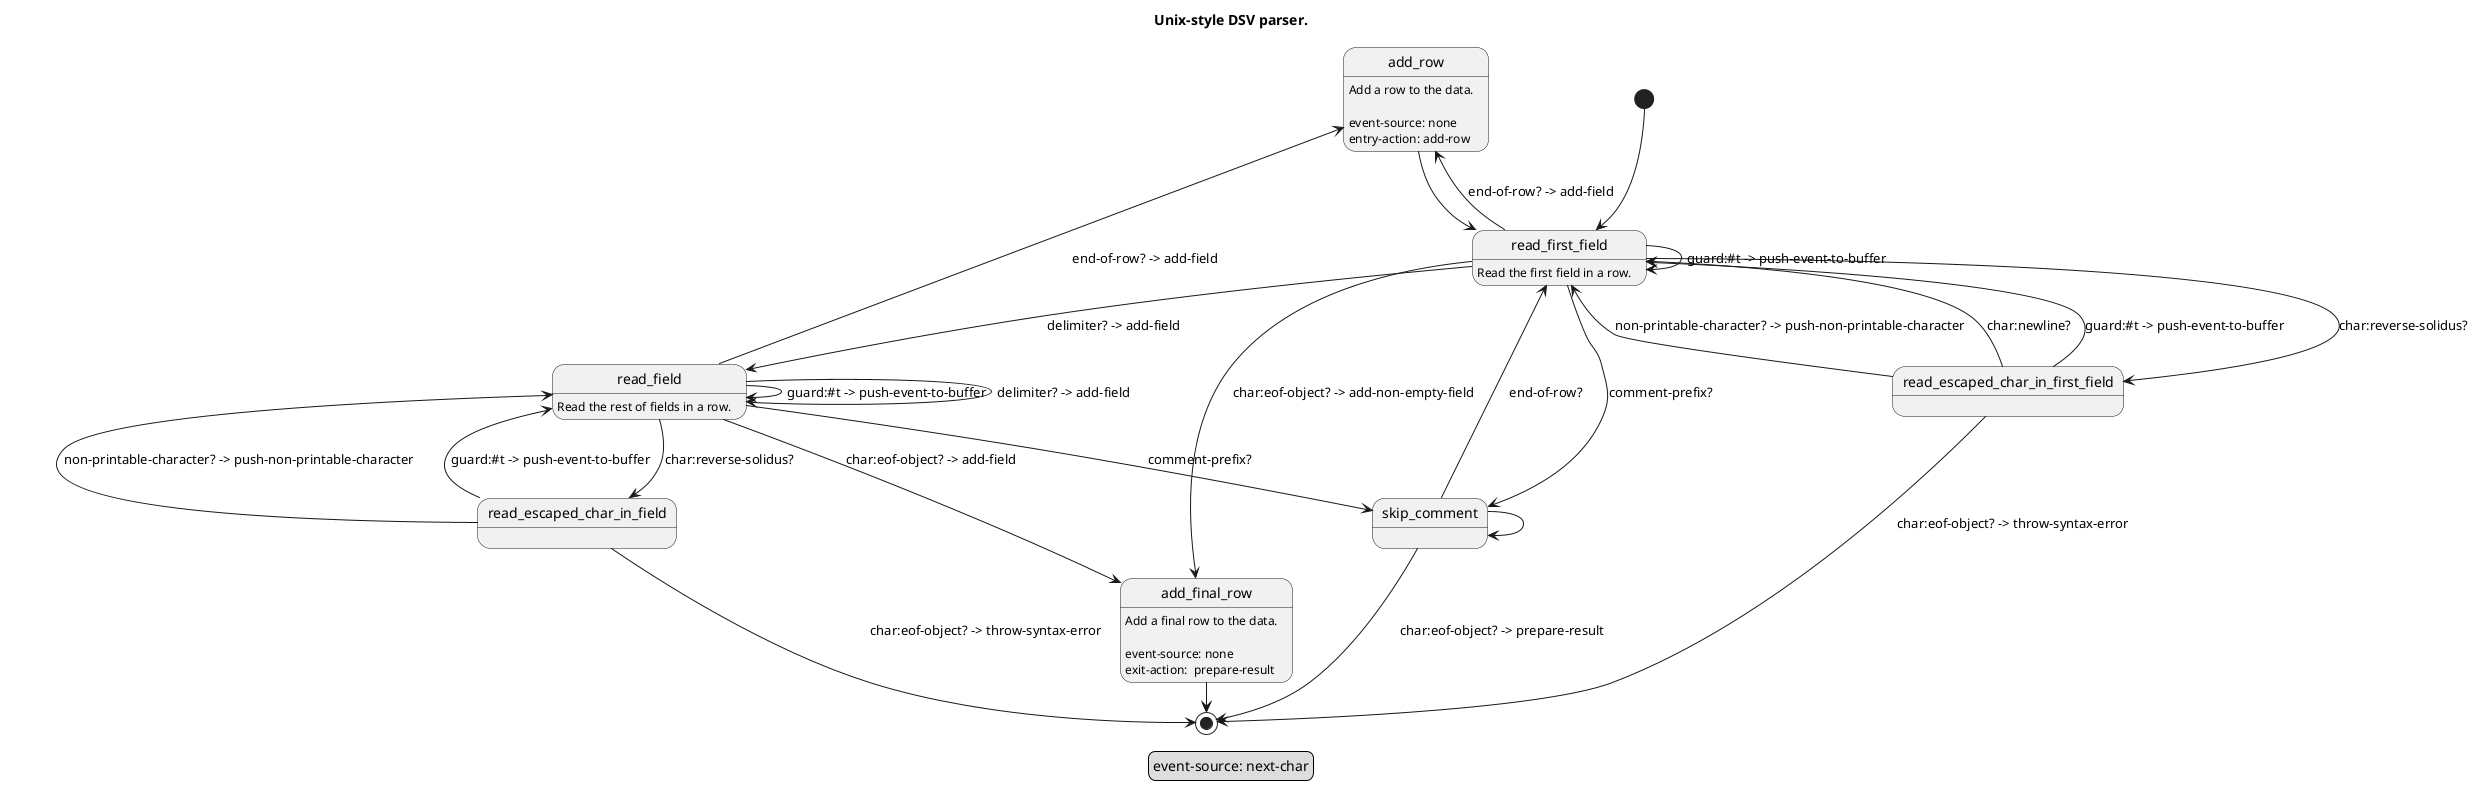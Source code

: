@startuml

' Copyright (C) 2023 Artyom V. Poptsov <poptsov.artyom@gmail.com>
'
' This program is free software: you can redistribute it and/or modify
' it under the terms of the GNU General Public License as published by
' the Free Software Foundation, either version 3 of the License, or
' (at your option) any later version.
'
' The program is distributed in the hope that it will be useful,
' but WITHOUT ANY WARRANTY; without even the implied warranty of
' MERCHANTABILITY or FITNESS FOR A PARTICULAR PURPOSE.  See the
' GNU General Public License for more details.
'
' You should have received a copy of the GNU General Public License
' along with the program.  If not, see <http://www.gnu.org/licenses/>.


title Unix-style DSV parser.

legend
event-source: next-char
endlegend

[*] --> read_first_field

read_first_field: Read the first field in a row.
read_first_field --> add_final_row:                    char:eof-object? -> add-non-empty-field
read_first_field --> skip_comment:                     comment-prefix?
read_first_field --> add_row:                          end-of-row? -> add-field
read_first_field --> read_field:                       delimiter? -> add-field
read_first_field --> read_escaped_char_in_first_field: char:reverse-solidus?
read_first_field ->  read_first_field:                 guard:#t -> push-event-to-buffer

add_row: Add a row to the data.
add_row:
add_row: event-source: none
add_row: entry-action: add-row
add_row -> read_first_field

add_final_row: Add a final row to the data.
add_final_row:
add_final_row: event-source: none
add_final_row: exit-action:  prepare-result
add_final_row -> [*]: stanza-empty?
add_final_row -> [*]: guard:#t -> add-row


read_field: Read the rest of fields in a row.
read_field --> add_final_row:              char:eof-object? -> add-field
read_field --> skip_comment:               comment-prefix?
read_field --> add_row:                    end-of-row? -> add-field
read_field --> read_field:                 delimiter? -> add-field
read_field --> read_escaped_char_in_field: char:reverse-solidus?
read_field ->  read_field:                 guard:#t -> push-event-to-buffer

skip_comment --> [*]:              char:eof-object? -> prepare-result
skip_comment --> read_first_field: end-of-row?
skip_comment -> skip_comment

read_escaped_char_in_first_field --> [*]:              char:eof-object? -> throw-syntax-error
read_escaped_char_in_first_field --> read_first_field: non-printable-character? -> push-non-printable-character
read_escaped_char_in_first_field --> read_first_field: char:newline?
read_escaped_char_in_first_field --> read_first_field: guard:#t -> push-event-to-buffer

read_escaped_char_in_field --> [*]:        char:eof-object? -> throw-syntax-error
read_escaped_char_in_field --> read_field: non-printable-character? -> push-non-printable-character
read_escaped_char_in_field --> read_field: guard:#t -> push-event-to-buffer

@enduml
